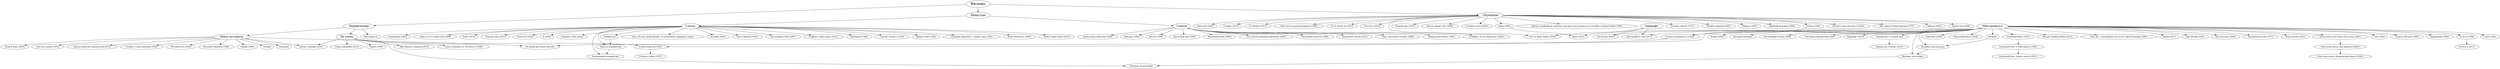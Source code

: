 digraph G {
	Фильмы [fontsize=26];

	Нормальные [fontsize=22];
		"Мне нравится" [fontsize=20];
		"Меня заставили" [fontsize=20];
		"Не очень" [fontsize=20];
	Ебанутые [fontsize=22];
		Слегка [fontsize=20];
		Совсем [fontsize=20];
		Лавкрафт [fontsize=20];
	Охуенные [fontsize=22];

	Фильмы -> Нормальные;
		Нормальные -> "Мне нравятся";
		Нормальные -> "Меня заставили";
		Нормальные -> "Не очень";
	Фильмы -> Ебанутые;
		Ебанутые -> Слегка;
		Ебанутые -> Совсем;
	Фильмы -> Охуенные;

	Лавкрафт -> "Зов Ктулху (2005)";
	Лавкрафт -> "Шепчущий во тьме (2011)";
	Лавкрафт -> "Свет из иных миров (2019)"

	"Мне нравится" -> "Пароходный билл (1928)";
	"Мне нравится" -> "Безумный Макс (1979)" -> "Безумный Макс 2: Воин дороги (1981)" -> "Безумный Макс: Дорога ярости (2015)";
	"Мне нравится" -> "Бэтмен возвращается (1992)" -> "Бэтмен навсегда (1995)";
	"Мне нравится" -> "Властелин колец: Братство кольца (2001)" -> "Властелин колец: Две крепости (2002)" -> "Властелин колец: Возвращение Короля (2003)";
	"Мне нравится" -> "Внутри Льюина Дэвиса (2012)";
	"Мне нравится" -> "Вонг Фу, с благодарностью за всё! Джули Ньюмар (1995)";
	"Мне нравится" -> "Драйв (2011)";
	"Мне нравится" -> "Другой мир (2003)";
	"Мне нравится" -> "Ван Хельсинг (2004)";
	"Мне нравится" -> "Заводной апельсин (1971)";
	"Мне нравится" -> "Зов Ктулху (2005)";
	"Мне нравится" -> "Шепчущий во тьме (2011)";
	"Мне нравится" -> "Игры разума (2001)";
	"Мне нравится" -> "На игле (1996)" -> "На игле 2 (2017)";
	"Мне нравится" -> "Оно (1990)";
	"Мне нравится" -> "Планета обезьян (1968)";
	"Мне нравится" -> "Привидение (1990)";
	"Мне нравится" -> "Страх (1983)";
	"Мне нравится" -> "Терминатор 2: Судный день" -> "Терминатор: Генезис (2015)";
	"Мне нравится" -> "Кэнди (2006)";
	"Мне нравится" -> "Не думай про белых обезъян";
	"Мне нравится" -> "Истории подземки";
	"Мне нравится" -> "Изгоняющий заново (1990)";
	"Мне нравится" -> "Унесённые призраками (2002)";
	"Мне нравится" -> "Варкрафт (2016)";
	"Мне нравится" -> "Матрица" -> "Матрица: перезагрузка" -> "Матрица: революция" -> "Матрица: воскрешение";
	"Мне нравится" -> "Матрица: перезагрузка";
	"Мне нравится" -> "Матрица: революция";
	"Мне нравится" -> "Дюна (2021)";
	"Мне нравится" -> "Семьянин (2000)";

	"Меня заставили" -> "Не думай про белых обезъян";
	"Меня заставили" -> "Сияние (1980)";
	"Меня заставили" -> "Титаник";
	"Меня заставили" -> "Метропия";
	"Меня заставили" -> "Мэри и Макс (2009)";
	"Меня заставили" -> "Чудо на Гудзоне (2016)";
	"Меня заставили" -> "Доктор Стрендж (2016)";
	"Меня заставили" -> "Далласский клуб покупателей (2013)";
	"Меня заставили" -> "В джазе только девушки (1959)";
	"Меня заставили" -> "500 дней лета (2009)";
	"Меня заставили" -> "Большой Лебовски (1998)";

	"Не очень" -> "Мир Юрского периода (2015)";
	"Не очень" -> "Страх и ненависть в Лас-Вегасе (1998)";
	"Не очень" -> "Матрица: воскрешение";
	"Не очень" -> "Отряд самоубийц (2016)";
	"Не очень" -> "Доктор Стрендж (2016)";
	"Не очень" -> "Ворон (1994)";
	"Не очень" -> "Бэтмен навсегда (1995)" -> "Бэтмен и робин (1997)";

	Слегка -> "Ангел Мщения (1981)";
	Слегка -> "Беспокойная Анна (2007)";
	Слегка -> "В финале Джон умрет (2012)";
	Слегка -> "Видеодром (1982)";
	Слегка -> "Горячие головы 2 (1993)";
	Слегка -> "Жидкое небо (1982)";
	Слегка -> "Зловещие мертвецы 3: Армия тьмы (1992)";
	Слегка -> "Клуб «Shortbus» (2006)";
	Слегка -> "Новые парни турбо (2010)";
	Слегка -> "Отвращение (1965)";
	Слегка -> "Панк из Солт-Лейк-Сити (1998)";
	Слегка -> "Робот (2010)";
	Слегка -> "Теорема Зеро (2013)";
	Слегка -> "Техносекс (2002)";
	Слегка -> "Я (2009)";
	Слегка -> "Пережить свою жизнь";
	Слегка -> "Реаниматор" -> "Невеста реаниматора" -> "Возвращение реаниматора";
	Слегка -> "Невеста реаниматора";
	Слегка -> "Возвращение реаниматора";
	Слегка -> "Труп в белом саване дрожит, но продолжает принимать ванну";
	Слегка -> "Безумие (2005)";

	Совсем -> "Бисер перед свиньями (1999)";
	Совсем -> "Декодер (1984)";
	Совсем -> "Догола (1999)";
	Совсем -> "Кислотный дом (1998)";
	Совсем -> "Малиновый рейх (2004)";
	Совсем -> "Отто, или В компании мертвецов (2008)";
	Совсем -> "Токсичный мститель (1984)";
	Совсем -> "Трудно быть Богом (2013)";
	Совсем -> "Тэцуо, железный человек (1989)";
	Совсем -> "Эдвард руки-пенисы (1991)";
	Совсем -> "Я киборг, но это нормально (2006)";

	Охуенные -> "Бэтмен (1966)" -> "Бэтмен возвращается (1992)";
	Охуенные -> "Водный мир (1995)";
	Охуенные -> "Всегда говори «ДА» (2008)";
	Охуенные -> "Голубой утенок (2006)";
	Охуенные -> "Доктор Стрейнджлав, или Как я научился не волноваться и полюбил атомную бомбу (1963)";
	Охуенные -> "Дюна (1984)" -> "Дюна (2021)";
	Охуенные -> "Зеленый сойлент (1973)";
	Охуенные -> "Машина времени (2002)";
	Охуенные -> "Нирвана (1997)";
	Охуенные -> "Одинокий мужчина (2009)";
	Охуенные -> "Растрать свою молодость (2003)";
	Охуенные -> "Шоу ужасов Рокки Хоррора (1975)";
	Охуенные -> "Сибилла (2007)";
	Охуенные -> "Время Евы (2009)";
	Охуенные -> "Трасса 60 (2002)";
	Охуенные -> "Солярис (1972)";
	Охуенные -> "Ex Machina (2014)";
	Охуенные -> "Мальчик в полосатой пижаме (2008)";
	Охуенные -> "Er ist wieder da (2014)";
	Охуенные -> "Расплата (2016)";
	Охуенные -> "Свет из иных миров (2019)";
}
